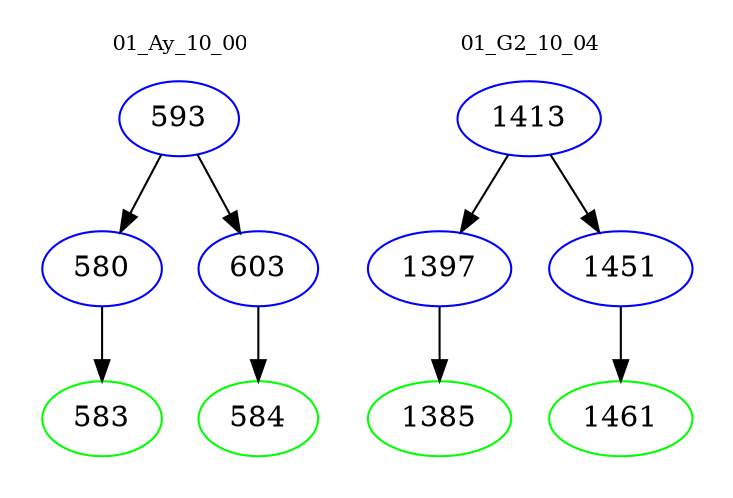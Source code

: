 digraph{
subgraph cluster_0 {
color = white
label = "01_Ay_10_00";
fontsize=10;
T0_593 [label="593", color="blue"]
T0_593 -> T0_580 [color="black"]
T0_580 [label="580", color="blue"]
T0_580 -> T0_583 [color="black"]
T0_583 [label="583", color="green"]
T0_593 -> T0_603 [color="black"]
T0_603 [label="603", color="blue"]
T0_603 -> T0_584 [color="black"]
T0_584 [label="584", color="green"]
}
subgraph cluster_1 {
color = white
label = "01_G2_10_04";
fontsize=10;
T1_1413 [label="1413", color="blue"]
T1_1413 -> T1_1397 [color="black"]
T1_1397 [label="1397", color="blue"]
T1_1397 -> T1_1385 [color="black"]
T1_1385 [label="1385", color="green"]
T1_1413 -> T1_1451 [color="black"]
T1_1451 [label="1451", color="blue"]
T1_1451 -> T1_1461 [color="black"]
T1_1461 [label="1461", color="green"]
}
}
